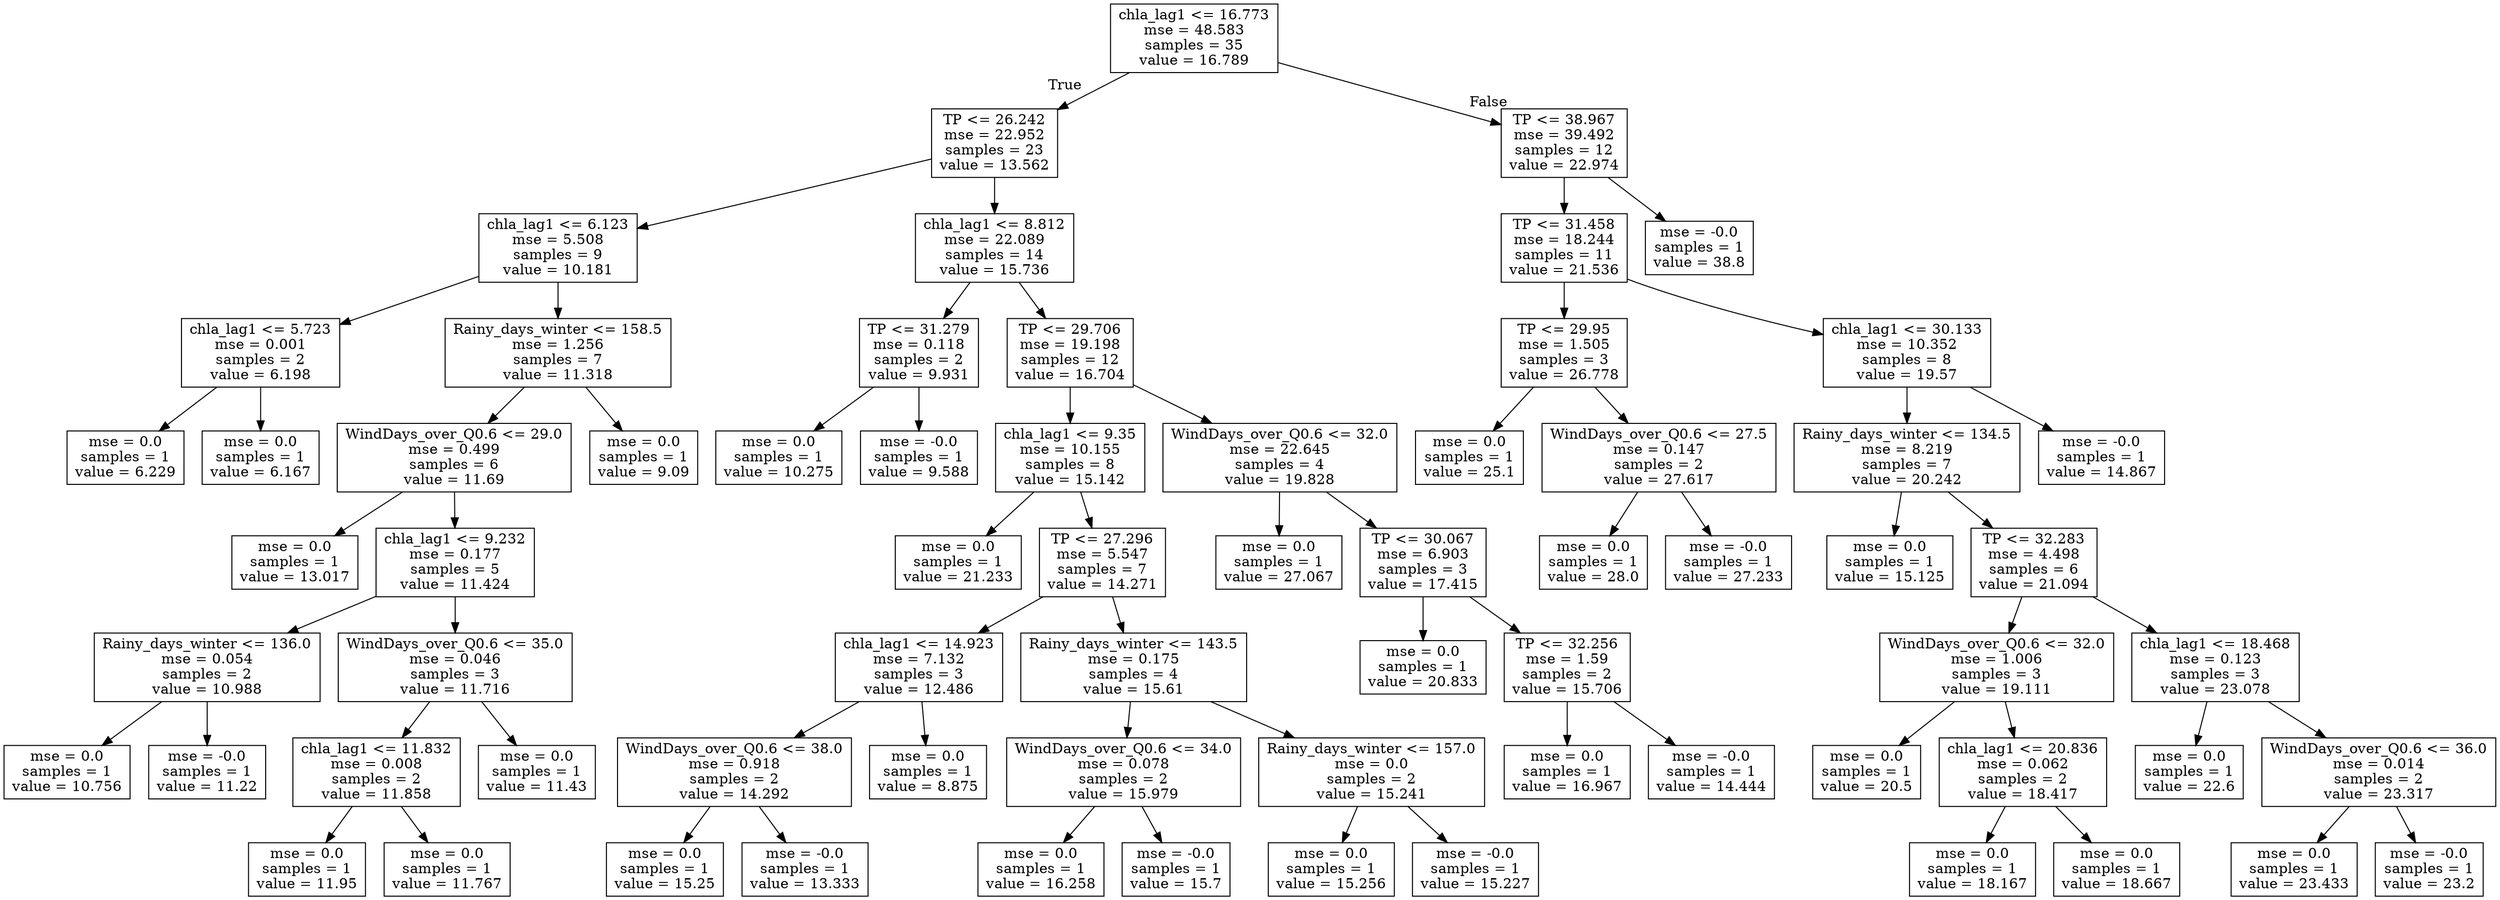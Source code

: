 digraph Tree {
node [shape=box] ;
0 [label="chla_lag1 <= 16.773\nmse = 48.583\nsamples = 35\nvalue = 16.789"] ;
1 [label="TP <= 26.242\nmse = 22.952\nsamples = 23\nvalue = 13.562"] ;
0 -> 1 [labeldistance=2.5, labelangle=45, headlabel="True"] ;
2 [label="chla_lag1 <= 6.123\nmse = 5.508\nsamples = 9\nvalue = 10.181"] ;
1 -> 2 ;
3 [label="chla_lag1 <= 5.723\nmse = 0.001\nsamples = 2\nvalue = 6.198"] ;
2 -> 3 ;
4 [label="mse = 0.0\nsamples = 1\nvalue = 6.229"] ;
3 -> 4 ;
5 [label="mse = 0.0\nsamples = 1\nvalue = 6.167"] ;
3 -> 5 ;
6 [label="Rainy_days_winter <= 158.5\nmse = 1.256\nsamples = 7\nvalue = 11.318"] ;
2 -> 6 ;
7 [label="WindDays_over_Q0.6 <= 29.0\nmse = 0.499\nsamples = 6\nvalue = 11.69"] ;
6 -> 7 ;
8 [label="mse = 0.0\nsamples = 1\nvalue = 13.017"] ;
7 -> 8 ;
9 [label="chla_lag1 <= 9.232\nmse = 0.177\nsamples = 5\nvalue = 11.424"] ;
7 -> 9 ;
10 [label="Rainy_days_winter <= 136.0\nmse = 0.054\nsamples = 2\nvalue = 10.988"] ;
9 -> 10 ;
11 [label="mse = 0.0\nsamples = 1\nvalue = 10.756"] ;
10 -> 11 ;
12 [label="mse = -0.0\nsamples = 1\nvalue = 11.22"] ;
10 -> 12 ;
13 [label="WindDays_over_Q0.6 <= 35.0\nmse = 0.046\nsamples = 3\nvalue = 11.716"] ;
9 -> 13 ;
14 [label="chla_lag1 <= 11.832\nmse = 0.008\nsamples = 2\nvalue = 11.858"] ;
13 -> 14 ;
15 [label="mse = 0.0\nsamples = 1\nvalue = 11.95"] ;
14 -> 15 ;
16 [label="mse = 0.0\nsamples = 1\nvalue = 11.767"] ;
14 -> 16 ;
17 [label="mse = 0.0\nsamples = 1\nvalue = 11.43"] ;
13 -> 17 ;
18 [label="mse = 0.0\nsamples = 1\nvalue = 9.09"] ;
6 -> 18 ;
19 [label="chla_lag1 <= 8.812\nmse = 22.089\nsamples = 14\nvalue = 15.736"] ;
1 -> 19 ;
20 [label="TP <= 31.279\nmse = 0.118\nsamples = 2\nvalue = 9.931"] ;
19 -> 20 ;
21 [label="mse = 0.0\nsamples = 1\nvalue = 10.275"] ;
20 -> 21 ;
22 [label="mse = -0.0\nsamples = 1\nvalue = 9.588"] ;
20 -> 22 ;
23 [label="TP <= 29.706\nmse = 19.198\nsamples = 12\nvalue = 16.704"] ;
19 -> 23 ;
24 [label="chla_lag1 <= 9.35\nmse = 10.155\nsamples = 8\nvalue = 15.142"] ;
23 -> 24 ;
25 [label="mse = 0.0\nsamples = 1\nvalue = 21.233"] ;
24 -> 25 ;
26 [label="TP <= 27.296\nmse = 5.547\nsamples = 7\nvalue = 14.271"] ;
24 -> 26 ;
27 [label="chla_lag1 <= 14.923\nmse = 7.132\nsamples = 3\nvalue = 12.486"] ;
26 -> 27 ;
28 [label="WindDays_over_Q0.6 <= 38.0\nmse = 0.918\nsamples = 2\nvalue = 14.292"] ;
27 -> 28 ;
29 [label="mse = 0.0\nsamples = 1\nvalue = 15.25"] ;
28 -> 29 ;
30 [label="mse = -0.0\nsamples = 1\nvalue = 13.333"] ;
28 -> 30 ;
31 [label="mse = 0.0\nsamples = 1\nvalue = 8.875"] ;
27 -> 31 ;
32 [label="Rainy_days_winter <= 143.5\nmse = 0.175\nsamples = 4\nvalue = 15.61"] ;
26 -> 32 ;
33 [label="WindDays_over_Q0.6 <= 34.0\nmse = 0.078\nsamples = 2\nvalue = 15.979"] ;
32 -> 33 ;
34 [label="mse = 0.0\nsamples = 1\nvalue = 16.258"] ;
33 -> 34 ;
35 [label="mse = -0.0\nsamples = 1\nvalue = 15.7"] ;
33 -> 35 ;
36 [label="Rainy_days_winter <= 157.0\nmse = 0.0\nsamples = 2\nvalue = 15.241"] ;
32 -> 36 ;
37 [label="mse = 0.0\nsamples = 1\nvalue = 15.256"] ;
36 -> 37 ;
38 [label="mse = -0.0\nsamples = 1\nvalue = 15.227"] ;
36 -> 38 ;
39 [label="WindDays_over_Q0.6 <= 32.0\nmse = 22.645\nsamples = 4\nvalue = 19.828"] ;
23 -> 39 ;
40 [label="mse = 0.0\nsamples = 1\nvalue = 27.067"] ;
39 -> 40 ;
41 [label="TP <= 30.067\nmse = 6.903\nsamples = 3\nvalue = 17.415"] ;
39 -> 41 ;
42 [label="mse = 0.0\nsamples = 1\nvalue = 20.833"] ;
41 -> 42 ;
43 [label="TP <= 32.256\nmse = 1.59\nsamples = 2\nvalue = 15.706"] ;
41 -> 43 ;
44 [label="mse = 0.0\nsamples = 1\nvalue = 16.967"] ;
43 -> 44 ;
45 [label="mse = -0.0\nsamples = 1\nvalue = 14.444"] ;
43 -> 45 ;
46 [label="TP <= 38.967\nmse = 39.492\nsamples = 12\nvalue = 22.974"] ;
0 -> 46 [labeldistance=2.5, labelangle=-45, headlabel="False"] ;
47 [label="TP <= 31.458\nmse = 18.244\nsamples = 11\nvalue = 21.536"] ;
46 -> 47 ;
48 [label="TP <= 29.95\nmse = 1.505\nsamples = 3\nvalue = 26.778"] ;
47 -> 48 ;
49 [label="mse = 0.0\nsamples = 1\nvalue = 25.1"] ;
48 -> 49 ;
50 [label="WindDays_over_Q0.6 <= 27.5\nmse = 0.147\nsamples = 2\nvalue = 27.617"] ;
48 -> 50 ;
51 [label="mse = 0.0\nsamples = 1\nvalue = 28.0"] ;
50 -> 51 ;
52 [label="mse = -0.0\nsamples = 1\nvalue = 27.233"] ;
50 -> 52 ;
53 [label="chla_lag1 <= 30.133\nmse = 10.352\nsamples = 8\nvalue = 19.57"] ;
47 -> 53 ;
54 [label="Rainy_days_winter <= 134.5\nmse = 8.219\nsamples = 7\nvalue = 20.242"] ;
53 -> 54 ;
55 [label="mse = 0.0\nsamples = 1\nvalue = 15.125"] ;
54 -> 55 ;
56 [label="TP <= 32.283\nmse = 4.498\nsamples = 6\nvalue = 21.094"] ;
54 -> 56 ;
57 [label="WindDays_over_Q0.6 <= 32.0\nmse = 1.006\nsamples = 3\nvalue = 19.111"] ;
56 -> 57 ;
58 [label="mse = 0.0\nsamples = 1\nvalue = 20.5"] ;
57 -> 58 ;
59 [label="chla_lag1 <= 20.836\nmse = 0.062\nsamples = 2\nvalue = 18.417"] ;
57 -> 59 ;
60 [label="mse = 0.0\nsamples = 1\nvalue = 18.167"] ;
59 -> 60 ;
61 [label="mse = 0.0\nsamples = 1\nvalue = 18.667"] ;
59 -> 61 ;
62 [label="chla_lag1 <= 18.468\nmse = 0.123\nsamples = 3\nvalue = 23.078"] ;
56 -> 62 ;
63 [label="mse = 0.0\nsamples = 1\nvalue = 22.6"] ;
62 -> 63 ;
64 [label="WindDays_over_Q0.6 <= 36.0\nmse = 0.014\nsamples = 2\nvalue = 23.317"] ;
62 -> 64 ;
65 [label="mse = 0.0\nsamples = 1\nvalue = 23.433"] ;
64 -> 65 ;
66 [label="mse = -0.0\nsamples = 1\nvalue = 23.2"] ;
64 -> 66 ;
67 [label="mse = -0.0\nsamples = 1\nvalue = 14.867"] ;
53 -> 67 ;
68 [label="mse = -0.0\nsamples = 1\nvalue = 38.8"] ;
46 -> 68 ;
}